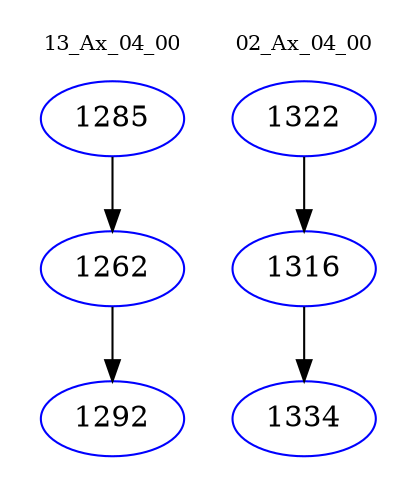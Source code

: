 digraph{
subgraph cluster_0 {
color = white
label = "13_Ax_04_00";
fontsize=10;
T0_1285 [label="1285", color="blue"]
T0_1285 -> T0_1262 [color="black"]
T0_1262 [label="1262", color="blue"]
T0_1262 -> T0_1292 [color="black"]
T0_1292 [label="1292", color="blue"]
}
subgraph cluster_1 {
color = white
label = "02_Ax_04_00";
fontsize=10;
T1_1322 [label="1322", color="blue"]
T1_1322 -> T1_1316 [color="black"]
T1_1316 [label="1316", color="blue"]
T1_1316 -> T1_1334 [color="black"]
T1_1334 [label="1334", color="blue"]
}
}
